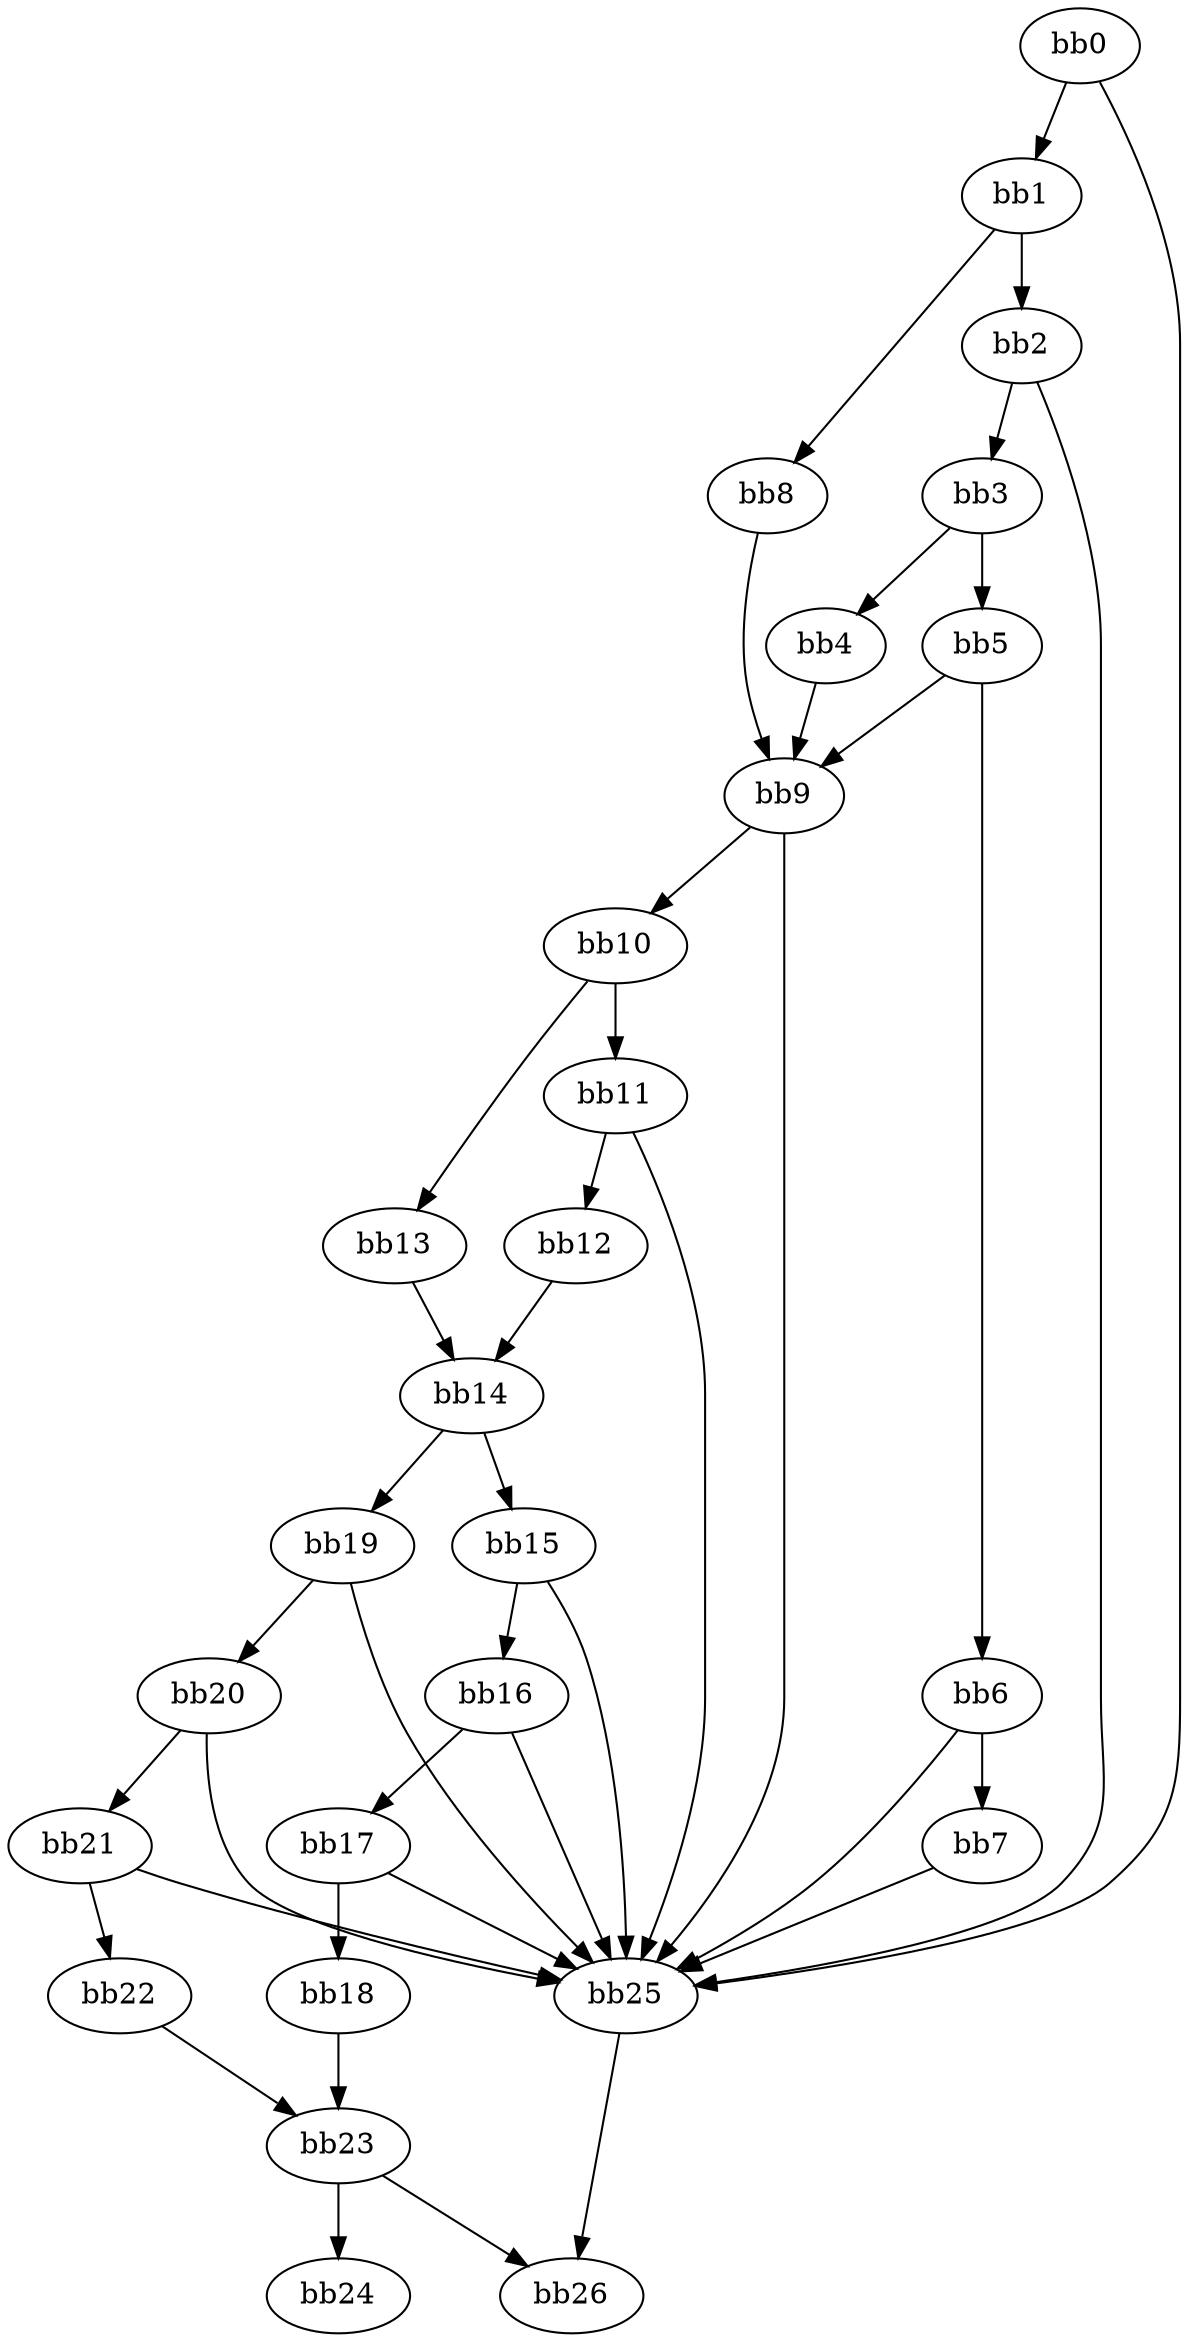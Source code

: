digraph {
    0 [ label = "bb0\l" ]
    1 [ label = "bb1\l" ]
    2 [ label = "bb2\l" ]
    3 [ label = "bb3\l" ]
    4 [ label = "bb4\l" ]
    5 [ label = "bb5\l" ]
    6 [ label = "bb6\l" ]
    7 [ label = "bb7\l" ]
    8 [ label = "bb8\l" ]
    9 [ label = "bb9\l" ]
    10 [ label = "bb10\l" ]
    11 [ label = "bb11\l" ]
    12 [ label = "bb12\l" ]
    13 [ label = "bb13\l" ]
    14 [ label = "bb14\l" ]
    15 [ label = "bb15\l" ]
    16 [ label = "bb16\l" ]
    17 [ label = "bb17\l" ]
    18 [ label = "bb18\l" ]
    19 [ label = "bb19\l" ]
    20 [ label = "bb20\l" ]
    21 [ label = "bb21\l" ]
    22 [ label = "bb22\l" ]
    23 [ label = "bb23\l" ]
    24 [ label = "bb24\l" ]
    25 [ label = "bb25\l" ]
    26 [ label = "bb26\l" ]
    0 -> 1 [ ]
    0 -> 25 [ ]
    1 -> 2 [ ]
    1 -> 8 [ ]
    2 -> 3 [ ]
    2 -> 25 [ ]
    3 -> 4 [ ]
    3 -> 5 [ ]
    4 -> 9 [ ]
    5 -> 6 [ ]
    5 -> 9 [ ]
    6 -> 7 [ ]
    6 -> 25 [ ]
    7 -> 25 [ ]
    8 -> 9 [ ]
    9 -> 10 [ ]
    9 -> 25 [ ]
    10 -> 11 [ ]
    10 -> 13 [ ]
    11 -> 12 [ ]
    11 -> 25 [ ]
    12 -> 14 [ ]
    13 -> 14 [ ]
    14 -> 15 [ ]
    14 -> 19 [ ]
    15 -> 16 [ ]
    15 -> 25 [ ]
    16 -> 17 [ ]
    16 -> 25 [ ]
    17 -> 18 [ ]
    17 -> 25 [ ]
    18 -> 23 [ ]
    19 -> 20 [ ]
    19 -> 25 [ ]
    20 -> 21 [ ]
    20 -> 25 [ ]
    21 -> 22 [ ]
    21 -> 25 [ ]
    22 -> 23 [ ]
    23 -> 24 [ ]
    23 -> 26 [ ]
    25 -> 26 [ ]
}

